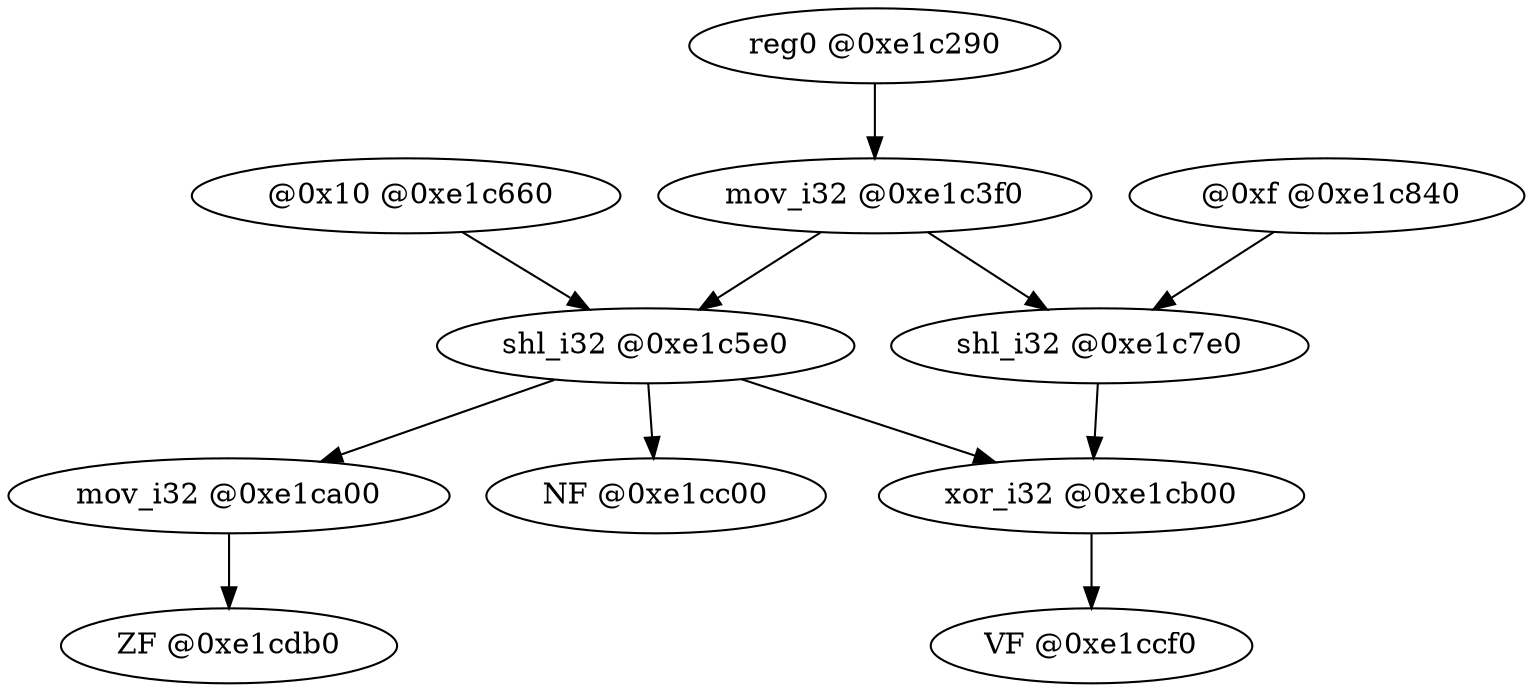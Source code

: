 digraph
{
"reg0 @0xe1c290"->"mov_i32 @0xe1c3f0"
"mov_i32 @0xe1c3f0"->"shl_i32 @0xe1c5e0"
" @0x10 @0xe1c660"->"shl_i32 @0xe1c5e0"
"mov_i32 @0xe1c3f0"->"shl_i32 @0xe1c7e0"
" @0xf @0xe1c840"->"shl_i32 @0xe1c7e0"
"shl_i32 @0xe1c5e0"->"mov_i32 @0xe1ca00"
"shl_i32 @0xe1c7e0"->"xor_i32 @0xe1cb00"
"shl_i32 @0xe1c5e0"->"xor_i32 @0xe1cb00"
"shl_i32 @0xe1c5e0"->"NF @0xe1cc00"
"xor_i32 @0xe1cb00"->"VF @0xe1ccf0"
"mov_i32 @0xe1ca00"->"ZF @0xe1cdb0"
}
